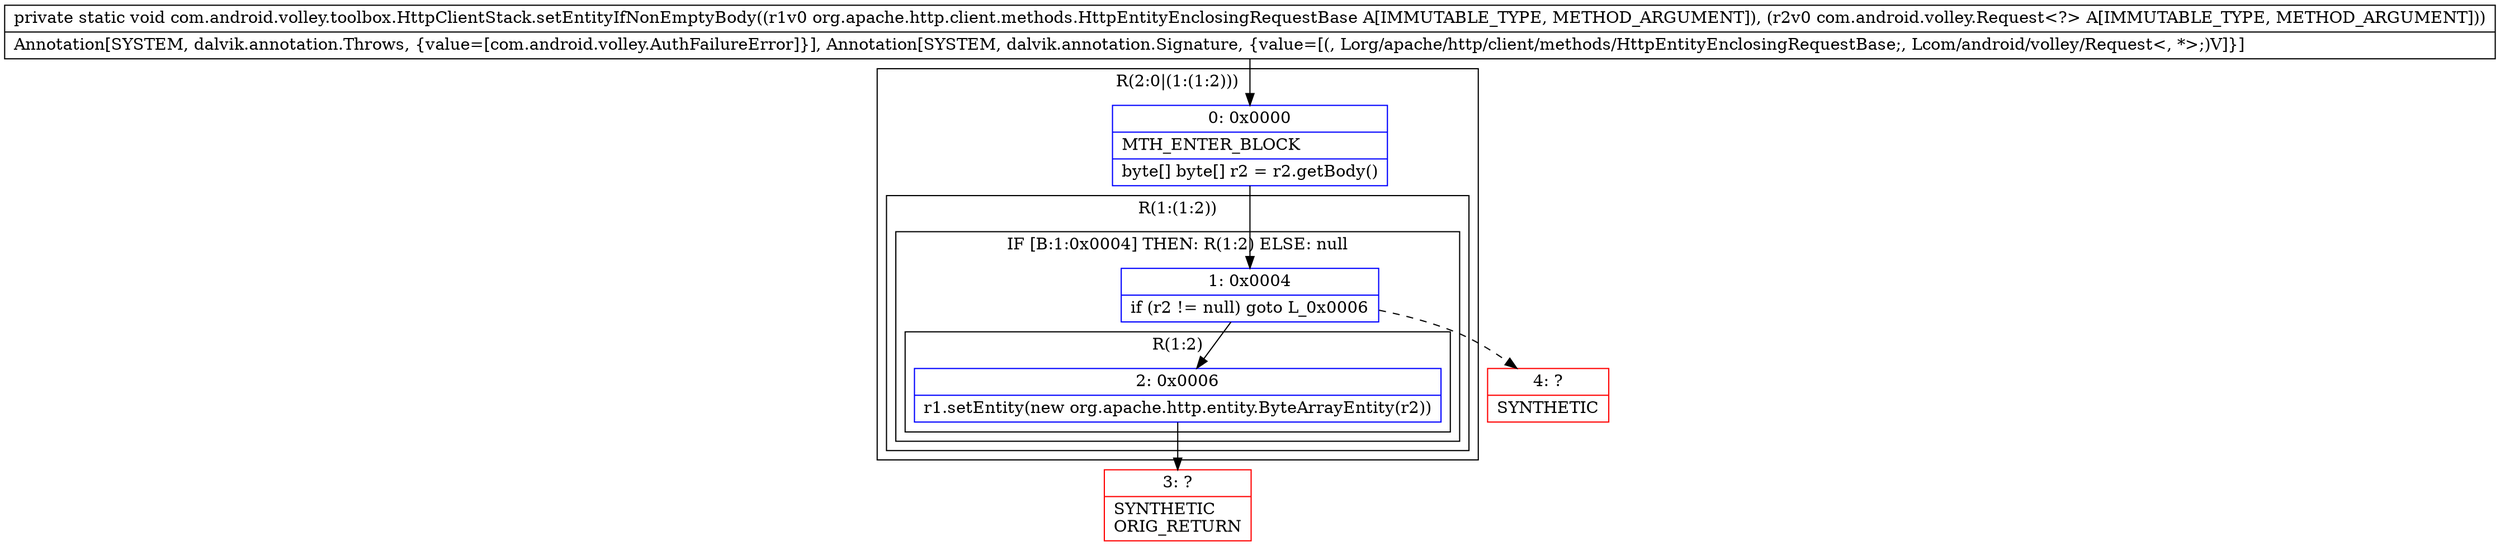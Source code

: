 digraph "CFG forcom.android.volley.toolbox.HttpClientStack.setEntityIfNonEmptyBody(Lorg\/apache\/http\/client\/methods\/HttpEntityEnclosingRequestBase;Lcom\/android\/volley\/Request;)V" {
subgraph cluster_Region_1945660617 {
label = "R(2:0|(1:(1:2)))";
node [shape=record,color=blue];
Node_0 [shape=record,label="{0\:\ 0x0000|MTH_ENTER_BLOCK\l|byte[] byte[] r2 = r2.getBody()\l}"];
subgraph cluster_Region_1568500997 {
label = "R(1:(1:2))";
node [shape=record,color=blue];
subgraph cluster_IfRegion_911034396 {
label = "IF [B:1:0x0004] THEN: R(1:2) ELSE: null";
node [shape=record,color=blue];
Node_1 [shape=record,label="{1\:\ 0x0004|if (r2 != null) goto L_0x0006\l}"];
subgraph cluster_Region_821110927 {
label = "R(1:2)";
node [shape=record,color=blue];
Node_2 [shape=record,label="{2\:\ 0x0006|r1.setEntity(new org.apache.http.entity.ByteArrayEntity(r2))\l}"];
}
}
}
}
Node_3 [shape=record,color=red,label="{3\:\ ?|SYNTHETIC\lORIG_RETURN\l}"];
Node_4 [shape=record,color=red,label="{4\:\ ?|SYNTHETIC\l}"];
MethodNode[shape=record,label="{private static void com.android.volley.toolbox.HttpClientStack.setEntityIfNonEmptyBody((r1v0 org.apache.http.client.methods.HttpEntityEnclosingRequestBase A[IMMUTABLE_TYPE, METHOD_ARGUMENT]), (r2v0 com.android.volley.Request\<?\> A[IMMUTABLE_TYPE, METHOD_ARGUMENT]))  | Annotation[SYSTEM, dalvik.annotation.Throws, \{value=[com.android.volley.AuthFailureError]\}], Annotation[SYSTEM, dalvik.annotation.Signature, \{value=[(, Lorg\/apache\/http\/client\/methods\/HttpEntityEnclosingRequestBase;, Lcom\/android\/volley\/Request\<, *\>;)V]\}]\l}"];
MethodNode -> Node_0;
Node_0 -> Node_1;
Node_1 -> Node_2;
Node_1 -> Node_4[style=dashed];
Node_2 -> Node_3;
}


